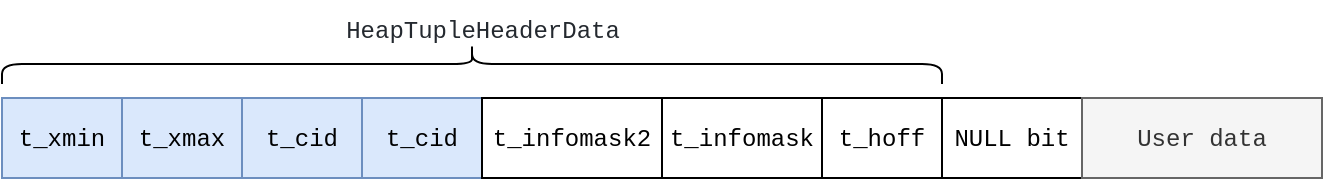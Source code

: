 <mxfile version="20.3.5" type="device"><diagram id="bGQvuA1Orp7IEViJrfHA" name="第 1 页"><mxGraphModel dx="946" dy="564" grid="1" gridSize="10" guides="1" tooltips="1" connect="1" arrows="1" fold="1" page="1" pageScale="1" pageWidth="827" pageHeight="1169" math="0" shadow="0"><root><mxCell id="0"/><mxCell id="1" parent="0"/><mxCell id="oMMmRMNcFTNK-q4-rMXA-1" value="&lt;div style=&quot;font-family: Menlo, Monaco, &amp;quot;Courier New&amp;quot;, monospace; line-height: 18px;&quot;&gt;t_xmin&lt;/div&gt;" style="rounded=0;whiteSpace=wrap;html=1;strokeColor=#6c8ebf;labelBackgroundColor=none;labelBorderColor=none;fillColor=#dae8fc;" vertex="1" parent="1"><mxGeometry x="40" y="140" width="60" height="40" as="geometry"/></mxCell><mxCell id="oMMmRMNcFTNK-q4-rMXA-2" value="&lt;div style=&quot;font-family: Menlo, Monaco, &amp;quot;Courier New&amp;quot;, monospace; line-height: 18px;&quot;&gt;t_xmax&lt;/div&gt;" style="rounded=0;whiteSpace=wrap;html=1;strokeColor=#6c8ebf;labelBackgroundColor=none;labelBorderColor=none;fillColor=#dae8fc;" vertex="1" parent="1"><mxGeometry x="100" y="140" width="60" height="40" as="geometry"/></mxCell><mxCell id="oMMmRMNcFTNK-q4-rMXA-3" value="&lt;div style=&quot;font-family: Menlo, Monaco, &amp;quot;Courier New&amp;quot;, monospace; line-height: 18px;&quot;&gt;t_cid&lt;/div&gt;" style="rounded=0;whiteSpace=wrap;html=1;strokeColor=#6c8ebf;labelBackgroundColor=none;labelBorderColor=none;fillColor=#dae8fc;" vertex="1" parent="1"><mxGeometry x="160" y="140" width="60" height="40" as="geometry"/></mxCell><mxCell id="oMMmRMNcFTNK-q4-rMXA-4" value="&lt;div style=&quot;font-family: Menlo, Monaco, &amp;quot;Courier New&amp;quot;, monospace; line-height: 18px;&quot;&gt;t_cid&lt;/div&gt;" style="rounded=0;whiteSpace=wrap;html=1;strokeColor=#6c8ebf;labelBackgroundColor=none;labelBorderColor=none;fillColor=#dae8fc;" vertex="1" parent="1"><mxGeometry x="220" y="140" width="60" height="40" as="geometry"/></mxCell><mxCell id="oMMmRMNcFTNK-q4-rMXA-5" value="&lt;div style=&quot;font-family: Menlo, Monaco, &amp;quot;Courier New&amp;quot;, monospace; line-height: 18px;&quot;&gt;&lt;div style=&quot;line-height: 18px;&quot;&gt;t_infomask2&lt;/div&gt;&lt;/div&gt;" style="rounded=0;whiteSpace=wrap;html=1;strokeColor=default;fontColor=default;labelBackgroundColor=none;labelBorderColor=none;" vertex="1" parent="1"><mxGeometry x="280" y="140" width="90" height="40" as="geometry"/></mxCell><mxCell id="oMMmRMNcFTNK-q4-rMXA-6" value="&lt;div style=&quot;font-family: Menlo, Monaco, &amp;quot;Courier New&amp;quot;, monospace; line-height: 18px;&quot;&gt;&lt;div style=&quot;line-height: 18px;&quot;&gt;t_infomask&lt;/div&gt;&lt;/div&gt;" style="rounded=0;whiteSpace=wrap;html=1;strokeColor=default;fontColor=default;labelBackgroundColor=none;labelBorderColor=none;" vertex="1" parent="1"><mxGeometry x="370" y="140" width="80" height="40" as="geometry"/></mxCell><mxCell id="oMMmRMNcFTNK-q4-rMXA-7" value="&lt;div style=&quot;font-family: Menlo, Monaco, &amp;quot;Courier New&amp;quot;, monospace; line-height: 18px;&quot;&gt;&lt;div style=&quot;line-height: 18px;&quot;&gt;&lt;div style=&quot;line-height: 18px;&quot;&gt;t_hoff&lt;/div&gt;&lt;/div&gt;&lt;/div&gt;" style="rounded=0;whiteSpace=wrap;html=1;strokeColor=default;fontColor=default;labelBackgroundColor=none;labelBorderColor=none;" vertex="1" parent="1"><mxGeometry x="450" y="140" width="60" height="40" as="geometry"/></mxCell><mxCell id="oMMmRMNcFTNK-q4-rMXA-8" value="&lt;div style=&quot;font-family: Menlo, Monaco, &amp;quot;Courier New&amp;quot;, monospace; line-height: 18px;&quot;&gt;&lt;div style=&quot;line-height: 18px;&quot;&gt;&lt;div style=&quot;line-height: 18px;&quot;&gt;NULL bit&lt;/div&gt;&lt;/div&gt;&lt;/div&gt;" style="rounded=0;whiteSpace=wrap;html=1;strokeColor=default;fontColor=default;labelBackgroundColor=none;labelBorderColor=none;" vertex="1" parent="1"><mxGeometry x="510" y="140" width="70" height="40" as="geometry"/></mxCell><mxCell id="oMMmRMNcFTNK-q4-rMXA-9" value="&lt;div style=&quot;font-family: Menlo, Monaco, &amp;quot;Courier New&amp;quot;, monospace; line-height: 18px;&quot;&gt;&lt;div style=&quot;line-height: 18px;&quot;&gt;&lt;div style=&quot;line-height: 18px;&quot;&gt;User data&lt;/div&gt;&lt;/div&gt;&lt;/div&gt;" style="rounded=0;whiteSpace=wrap;html=1;strokeColor=#666666;fontColor=#333333;labelBackgroundColor=none;labelBorderColor=none;fillColor=#f5f5f5;" vertex="1" parent="1"><mxGeometry x="580" y="140" width="120" height="40" as="geometry"/></mxCell><mxCell id="oMMmRMNcFTNK-q4-rMXA-10" value="" style="shape=curlyBracket;whiteSpace=wrap;html=1;rounded=1;labelBackgroundColor=none;labelBorderColor=none;strokeColor=default;fontColor=default;rotation=90;" vertex="1" parent="1"><mxGeometry x="265" y="-112" width="20" height="470" as="geometry"/></mxCell><mxCell id="oMMmRMNcFTNK-q4-rMXA-11" value="&lt;span style=&quot;color: rgb(36, 41, 47); font-family: ui-monospace, SFMono-Regular, &amp;quot;SF Mono&amp;quot;, Menlo, Consolas, &amp;quot;Liberation Mono&amp;quot;, monospace; text-align: start; background-color: rgb(255, 255, 255);&quot;&gt;HeapTupleHeaderData&lt;/span&gt;" style="text;html=1;align=center;verticalAlign=middle;resizable=0;points=[];autosize=1;strokeColor=none;fillColor=none;fontColor=default;" vertex="1" parent="1"><mxGeometry x="200" y="91" width="160" height="30" as="geometry"/></mxCell></root></mxGraphModel></diagram></mxfile>